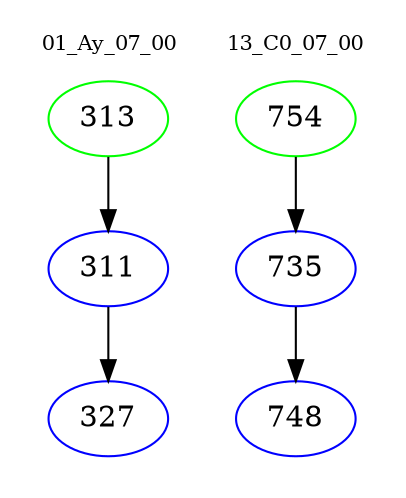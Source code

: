 digraph{
subgraph cluster_0 {
color = white
label = "01_Ay_07_00";
fontsize=10;
T0_313 [label="313", color="green"]
T0_313 -> T0_311 [color="black"]
T0_311 [label="311", color="blue"]
T0_311 -> T0_327 [color="black"]
T0_327 [label="327", color="blue"]
}
subgraph cluster_1 {
color = white
label = "13_C0_07_00";
fontsize=10;
T1_754 [label="754", color="green"]
T1_754 -> T1_735 [color="black"]
T1_735 [label="735", color="blue"]
T1_735 -> T1_748 [color="black"]
T1_748 [label="748", color="blue"]
}
}
